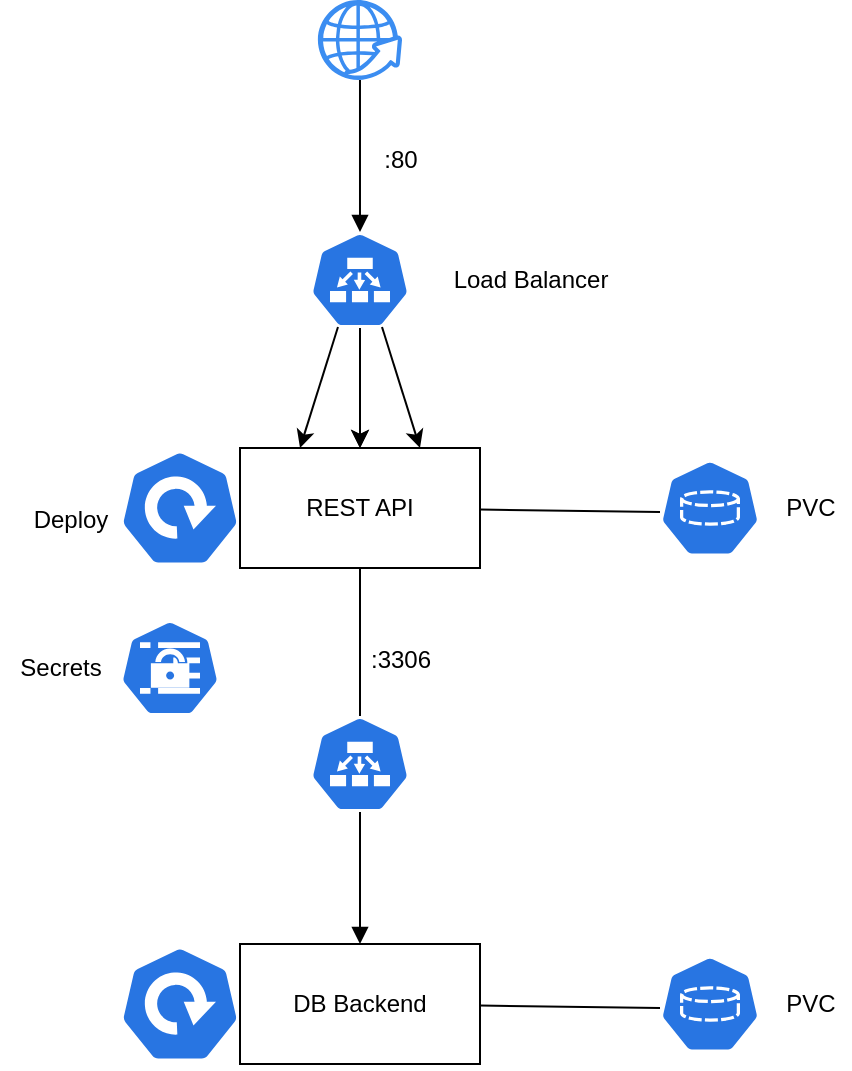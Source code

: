<mxfile>
    <diagram id="TX2JXYytub7M0wyMLdKK" name="Page-1">
        <mxGraphModel dx="949" dy="629" grid="1" gridSize="10" guides="1" tooltips="1" connect="1" arrows="1" fold="1" page="1" pageScale="1" pageWidth="850" pageHeight="1100" math="0" shadow="0">
            <root>
                <mxCell id="0"/>
                <mxCell id="1" parent="0"/>
                <mxCell id="21" style="edgeStyle=orthogonalEdgeStyle;rounded=0;orthogonalLoop=1;jettySize=auto;html=1;entryX=0.5;entryY=0;entryDx=0;entryDy=0;" edge="1" parent="1" source="12" target="20">
                    <mxGeometry relative="1" as="geometry"/>
                </mxCell>
                <mxCell id="22" value="" style="edgeStyle=orthogonalEdgeStyle;rounded=0;orthogonalLoop=1;jettySize=auto;html=1;" edge="1" parent="1" source="12" target="20">
                    <mxGeometry relative="1" as="geometry"/>
                </mxCell>
                <mxCell id="12" value="" style="html=1;dashed=0;whitespace=wrap;fillColor=#2875E2;strokeColor=#ffffff;points=[[0.005,0.63,0],[0.1,0.2,0],[0.9,0.2,0],[0.5,0,0],[0.995,0.63,0],[0.72,0.99,0],[0.5,1,0],[0.28,0.99,0]];shape=mxgraph.kubernetes.icon;prIcon=ep" vertex="1" parent="1">
                    <mxGeometry x="355" y="236" width="50" height="48" as="geometry"/>
                </mxCell>
                <mxCell id="13" value="Load Balancer" style="text;html=1;align=center;verticalAlign=middle;resizable=0;points=[];autosize=1;strokeColor=none;" vertex="1" parent="1">
                    <mxGeometry x="420" y="250" width="90" height="20" as="geometry"/>
                </mxCell>
                <mxCell id="14" value="" style="html=1;dashed=0;whitespace=wrap;fillColor=#2875E2;strokeColor=#ffffff;points=[[0.005,0.63,0],[0.1,0.2,0],[0.9,0.2,0],[0.5,0,0],[0.995,0.63,0],[0.72,0.99,0],[0.5,1,0],[0.28,0.99,0]];shape=mxgraph.kubernetes.icon;prIcon=deploy" vertex="1" parent="1">
                    <mxGeometry x="260" y="344" width="60" height="60" as="geometry"/>
                </mxCell>
                <mxCell id="17" value="" style="html=1;dashed=0;whitespace=wrap;fillColor=#2875E2;strokeColor=#ffffff;points=[[0.005,0.63,0],[0.1,0.2,0],[0.9,0.2,0],[0.5,0,0],[0.995,0.63,0],[0.72,0.99,0],[0.5,1,0],[0.28,0.99,0]];shape=mxgraph.kubernetes.icon;prIcon=secret" vertex="1" parent="1">
                    <mxGeometry x="260" y="430" width="50" height="48" as="geometry"/>
                </mxCell>
                <mxCell id="29" style="edgeStyle=none;rounded=0;orthogonalLoop=1;jettySize=auto;html=1;endArrow=none;endFill=0;" edge="1" parent="1" target="20">
                    <mxGeometry relative="1" as="geometry">
                        <mxPoint x="530" y="376" as="sourcePoint"/>
                    </mxGeometry>
                </mxCell>
                <mxCell id="19" value="" style="html=1;dashed=0;whitespace=wrap;fillColor=#2875E2;strokeColor=#ffffff;points=[[0.005,0.63,0],[0.1,0.2,0],[0.9,0.2,0],[0.5,0,0],[0.995,0.63,0],[0.72,0.99,0],[0.5,1,0],[0.28,0.99,0]];shape=mxgraph.kubernetes.icon;prIcon=pvc" vertex="1" parent="1">
                    <mxGeometry x="530" y="342" width="50" height="64" as="geometry"/>
                </mxCell>
                <mxCell id="24" style="edgeStyle=none;rounded=0;orthogonalLoop=1;jettySize=auto;html=1;exitX=0.72;exitY=0.99;exitDx=0;exitDy=0;entryX=0.75;entryY=0;entryDx=0;entryDy=0;exitPerimeter=0;" edge="1" parent="1" source="12" target="20">
                    <mxGeometry relative="1" as="geometry"/>
                </mxCell>
                <mxCell id="26" style="edgeStyle=none;rounded=0;orthogonalLoop=1;jettySize=auto;html=1;exitX=0.28;exitY=0.99;exitDx=0;exitDy=0;entryX=0.25;entryY=0;entryDx=0;entryDy=0;exitPerimeter=0;" edge="1" parent="1" source="12" target="20">
                    <mxGeometry relative="1" as="geometry"/>
                </mxCell>
                <mxCell id="34" style="edgeStyle=none;rounded=0;orthogonalLoop=1;jettySize=auto;html=1;exitX=0.5;exitY=1;exitDx=0;exitDy=0;entryX=0.5;entryY=0;entryDx=0;entryDy=0;entryPerimeter=0;endArrow=none;endFill=0;" edge="1" parent="1" source="20" target="33">
                    <mxGeometry relative="1" as="geometry"/>
                </mxCell>
                <mxCell id="20" value="REST API" style="rounded=0;whiteSpace=wrap;html=1;" vertex="1" parent="1">
                    <mxGeometry x="320" y="344" width="120" height="60" as="geometry"/>
                </mxCell>
                <mxCell id="27" value="PVC" style="text;html=1;align=center;verticalAlign=middle;resizable=0;points=[];autosize=1;strokeColor=none;" vertex="1" parent="1">
                    <mxGeometry x="585" y="364" width="40" height="20" as="geometry"/>
                </mxCell>
                <mxCell id="30" value="Deploy&lt;br&gt;" style="text;html=1;align=center;verticalAlign=middle;resizable=0;points=[];autosize=1;strokeColor=none;" vertex="1" parent="1">
                    <mxGeometry x="210" y="370" width="50" height="20" as="geometry"/>
                </mxCell>
                <mxCell id="31" value="Secrets" style="text;html=1;align=center;verticalAlign=middle;resizable=0;points=[];autosize=1;strokeColor=none;" vertex="1" parent="1">
                    <mxGeometry x="200" y="444" width="60" height="20" as="geometry"/>
                </mxCell>
                <mxCell id="40" style="edgeStyle=none;rounded=0;orthogonalLoop=1;jettySize=auto;html=1;endArrow=block;endFill=1;" edge="1" parent="1" source="33" target="38">
                    <mxGeometry relative="1" as="geometry"/>
                </mxCell>
                <mxCell id="33" value="" style="html=1;dashed=0;whitespace=wrap;fillColor=#2875E2;strokeColor=#ffffff;points=[[0.005,0.63,0],[0.1,0.2,0],[0.9,0.2,0],[0.5,0,0],[0.995,0.63,0],[0.72,0.99,0],[0.5,1,0],[0.28,0.99,0]];shape=mxgraph.kubernetes.icon;prIcon=ep" vertex="1" parent="1">
                    <mxGeometry x="355" y="478" width="50" height="48" as="geometry"/>
                </mxCell>
                <mxCell id="35" value="" style="html=1;dashed=0;whitespace=wrap;fillColor=#2875E2;strokeColor=#ffffff;points=[[0.005,0.63,0],[0.1,0.2,0],[0.9,0.2,0],[0.5,0,0],[0.995,0.63,0],[0.72,0.99,0],[0.5,1,0],[0.28,0.99,0]];shape=mxgraph.kubernetes.icon;prIcon=deploy" vertex="1" parent="1">
                    <mxGeometry x="260" y="592" width="60" height="60" as="geometry"/>
                </mxCell>
                <mxCell id="36" style="edgeStyle=none;rounded=0;orthogonalLoop=1;jettySize=auto;html=1;endArrow=none;endFill=0;" edge="1" parent="1" target="38">
                    <mxGeometry relative="1" as="geometry">
                        <mxPoint x="530" y="624" as="sourcePoint"/>
                    </mxGeometry>
                </mxCell>
                <mxCell id="37" value="" style="html=1;dashed=0;whitespace=wrap;fillColor=#2875E2;strokeColor=#ffffff;points=[[0.005,0.63,0],[0.1,0.2,0],[0.9,0.2,0],[0.5,0,0],[0.995,0.63,0],[0.72,0.99,0],[0.5,1,0],[0.28,0.99,0]];shape=mxgraph.kubernetes.icon;prIcon=pvc" vertex="1" parent="1">
                    <mxGeometry x="530" y="590" width="50" height="64" as="geometry"/>
                </mxCell>
                <mxCell id="38" value="DB Backend" style="rounded=0;whiteSpace=wrap;html=1;" vertex="1" parent="1">
                    <mxGeometry x="320" y="592" width="120" height="60" as="geometry"/>
                </mxCell>
                <mxCell id="39" value="PVC" style="text;html=1;align=center;verticalAlign=middle;resizable=0;points=[];autosize=1;strokeColor=none;" vertex="1" parent="1">
                    <mxGeometry x="585" y="612" width="40" height="20" as="geometry"/>
                </mxCell>
                <mxCell id="41" value=":3306" style="text;html=1;align=center;verticalAlign=middle;resizable=0;points=[];autosize=1;strokeColor=none;" vertex="1" parent="1">
                    <mxGeometry x="375" y="440" width="50" height="20" as="geometry"/>
                </mxCell>
                <mxCell id="42" value=":80&lt;br&gt;" style="text;html=1;align=center;verticalAlign=middle;resizable=0;points=[];autosize=1;strokeColor=none;" vertex="1" parent="1">
                    <mxGeometry x="385" y="190" width="30" height="20" as="geometry"/>
                </mxCell>
                <mxCell id="45" style="edgeStyle=none;rounded=0;orthogonalLoop=1;jettySize=auto;html=1;entryX=0.5;entryY=0;entryDx=0;entryDy=0;entryPerimeter=0;endArrow=block;endFill=1;" edge="1" parent="1" source="43" target="12">
                    <mxGeometry relative="1" as="geometry"/>
                </mxCell>
                <mxCell id="43" value="" style="html=1;aspect=fixed;strokeColor=none;shadow=0;align=center;verticalAlign=top;fillColor=#3B8DF1;shape=mxgraph.gcp2.globe_world" vertex="1" parent="1">
                    <mxGeometry x="358.94" y="120" width="42.11" height="40" as="geometry"/>
                </mxCell>
            </root>
        </mxGraphModel>
    </diagram>
</mxfile>